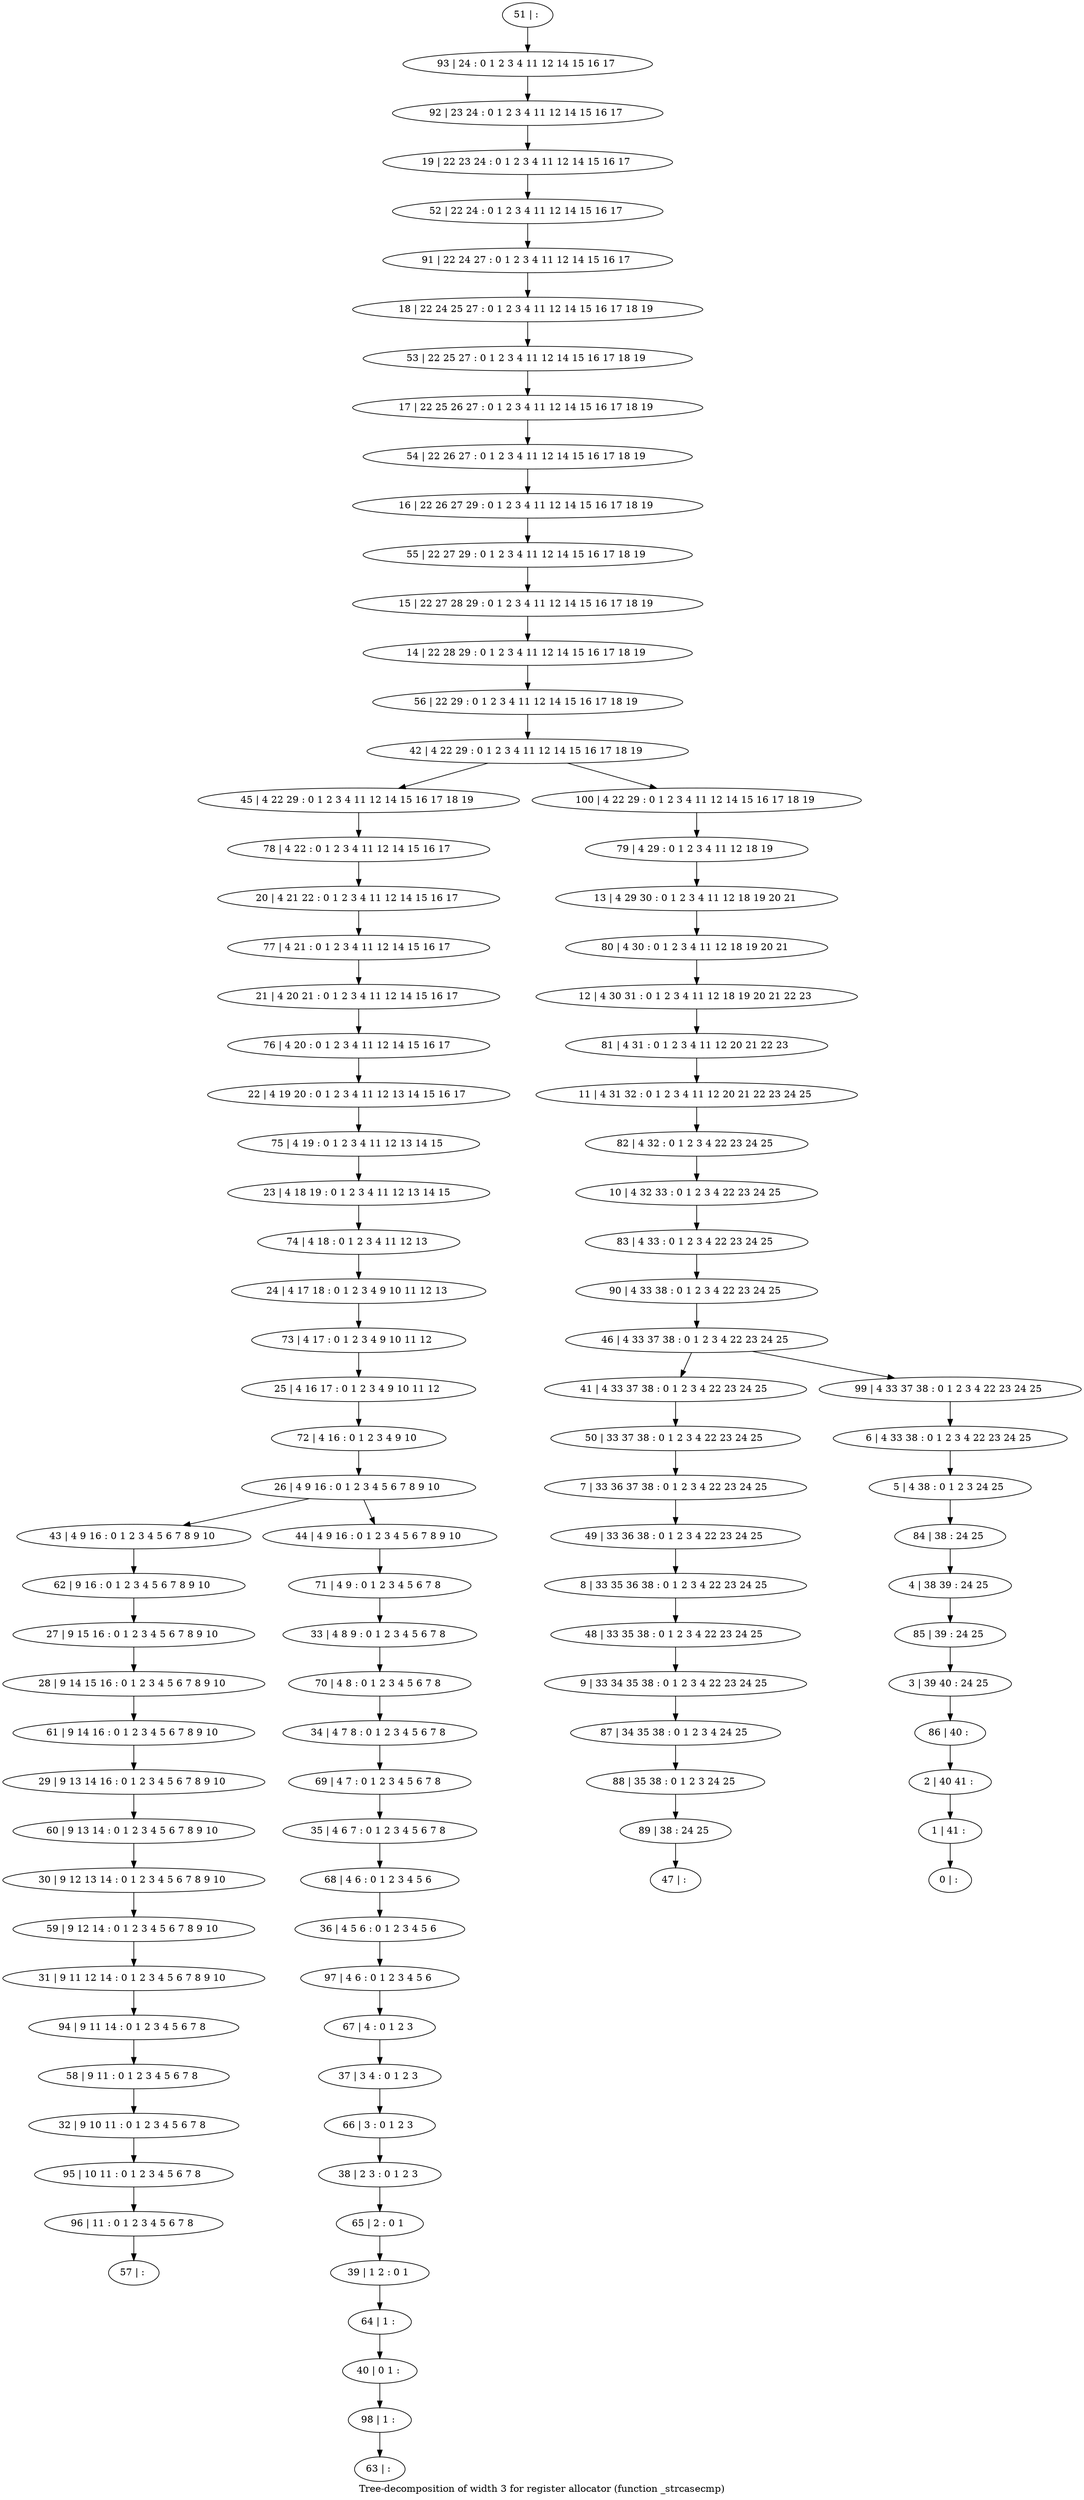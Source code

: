 digraph G {
graph [label="Tree-decomposition of width 3 for register allocator (function _strcasecmp)"]
0[label="0 | : "];
1[label="1 | 41 : "];
2[label="2 | 40 41 : "];
3[label="3 | 39 40 : 24 25 "];
4[label="4 | 38 39 : 24 25 "];
5[label="5 | 4 38 : 0 1 2 3 24 25 "];
6[label="6 | 4 33 38 : 0 1 2 3 4 22 23 24 25 "];
7[label="7 | 33 36 37 38 : 0 1 2 3 4 22 23 24 25 "];
8[label="8 | 33 35 36 38 : 0 1 2 3 4 22 23 24 25 "];
9[label="9 | 33 34 35 38 : 0 1 2 3 4 22 23 24 25 "];
10[label="10 | 4 32 33 : 0 1 2 3 4 22 23 24 25 "];
11[label="11 | 4 31 32 : 0 1 2 3 4 11 12 20 21 22 23 24 25 "];
12[label="12 | 4 30 31 : 0 1 2 3 4 11 12 18 19 20 21 22 23 "];
13[label="13 | 4 29 30 : 0 1 2 3 4 11 12 18 19 20 21 "];
14[label="14 | 22 28 29 : 0 1 2 3 4 11 12 14 15 16 17 18 19 "];
15[label="15 | 22 27 28 29 : 0 1 2 3 4 11 12 14 15 16 17 18 19 "];
16[label="16 | 22 26 27 29 : 0 1 2 3 4 11 12 14 15 16 17 18 19 "];
17[label="17 | 22 25 26 27 : 0 1 2 3 4 11 12 14 15 16 17 18 19 "];
18[label="18 | 22 24 25 27 : 0 1 2 3 4 11 12 14 15 16 17 18 19 "];
19[label="19 | 22 23 24 : 0 1 2 3 4 11 12 14 15 16 17 "];
20[label="20 | 4 21 22 : 0 1 2 3 4 11 12 14 15 16 17 "];
21[label="21 | 4 20 21 : 0 1 2 3 4 11 12 14 15 16 17 "];
22[label="22 | 4 19 20 : 0 1 2 3 4 11 12 13 14 15 16 17 "];
23[label="23 | 4 18 19 : 0 1 2 3 4 11 12 13 14 15 "];
24[label="24 | 4 17 18 : 0 1 2 3 4 9 10 11 12 13 "];
25[label="25 | 4 16 17 : 0 1 2 3 4 9 10 11 12 "];
26[label="26 | 4 9 16 : 0 1 2 3 4 5 6 7 8 9 10 "];
27[label="27 | 9 15 16 : 0 1 2 3 4 5 6 7 8 9 10 "];
28[label="28 | 9 14 15 16 : 0 1 2 3 4 5 6 7 8 9 10 "];
29[label="29 | 9 13 14 16 : 0 1 2 3 4 5 6 7 8 9 10 "];
30[label="30 | 9 12 13 14 : 0 1 2 3 4 5 6 7 8 9 10 "];
31[label="31 | 9 11 12 14 : 0 1 2 3 4 5 6 7 8 9 10 "];
32[label="32 | 9 10 11 : 0 1 2 3 4 5 6 7 8 "];
33[label="33 | 4 8 9 : 0 1 2 3 4 5 6 7 8 "];
34[label="34 | 4 7 8 : 0 1 2 3 4 5 6 7 8 "];
35[label="35 | 4 6 7 : 0 1 2 3 4 5 6 7 8 "];
36[label="36 | 4 5 6 : 0 1 2 3 4 5 6 "];
37[label="37 | 3 4 : 0 1 2 3 "];
38[label="38 | 2 3 : 0 1 2 3 "];
39[label="39 | 1 2 : 0 1 "];
40[label="40 | 0 1 : "];
41[label="41 | 4 33 37 38 : 0 1 2 3 4 22 23 24 25 "];
42[label="42 | 4 22 29 : 0 1 2 3 4 11 12 14 15 16 17 18 19 "];
43[label="43 | 4 9 16 : 0 1 2 3 4 5 6 7 8 9 10 "];
44[label="44 | 4 9 16 : 0 1 2 3 4 5 6 7 8 9 10 "];
45[label="45 | 4 22 29 : 0 1 2 3 4 11 12 14 15 16 17 18 19 "];
46[label="46 | 4 33 37 38 : 0 1 2 3 4 22 23 24 25 "];
47[label="47 | : "];
48[label="48 | 33 35 38 : 0 1 2 3 4 22 23 24 25 "];
49[label="49 | 33 36 38 : 0 1 2 3 4 22 23 24 25 "];
50[label="50 | 33 37 38 : 0 1 2 3 4 22 23 24 25 "];
51[label="51 | : "];
52[label="52 | 22 24 : 0 1 2 3 4 11 12 14 15 16 17 "];
53[label="53 | 22 25 27 : 0 1 2 3 4 11 12 14 15 16 17 18 19 "];
54[label="54 | 22 26 27 : 0 1 2 3 4 11 12 14 15 16 17 18 19 "];
55[label="55 | 22 27 29 : 0 1 2 3 4 11 12 14 15 16 17 18 19 "];
56[label="56 | 22 29 : 0 1 2 3 4 11 12 14 15 16 17 18 19 "];
57[label="57 | : "];
58[label="58 | 9 11 : 0 1 2 3 4 5 6 7 8 "];
59[label="59 | 9 12 14 : 0 1 2 3 4 5 6 7 8 9 10 "];
60[label="60 | 9 13 14 : 0 1 2 3 4 5 6 7 8 9 10 "];
61[label="61 | 9 14 16 : 0 1 2 3 4 5 6 7 8 9 10 "];
62[label="62 | 9 16 : 0 1 2 3 4 5 6 7 8 9 10 "];
63[label="63 | : "];
64[label="64 | 1 : "];
65[label="65 | 2 : 0 1 "];
66[label="66 | 3 : 0 1 2 3 "];
67[label="67 | 4 : 0 1 2 3 "];
68[label="68 | 4 6 : 0 1 2 3 4 5 6 "];
69[label="69 | 4 7 : 0 1 2 3 4 5 6 7 8 "];
70[label="70 | 4 8 : 0 1 2 3 4 5 6 7 8 "];
71[label="71 | 4 9 : 0 1 2 3 4 5 6 7 8 "];
72[label="72 | 4 16 : 0 1 2 3 4 9 10 "];
73[label="73 | 4 17 : 0 1 2 3 4 9 10 11 12 "];
74[label="74 | 4 18 : 0 1 2 3 4 11 12 13 "];
75[label="75 | 4 19 : 0 1 2 3 4 11 12 13 14 15 "];
76[label="76 | 4 20 : 0 1 2 3 4 11 12 14 15 16 17 "];
77[label="77 | 4 21 : 0 1 2 3 4 11 12 14 15 16 17 "];
78[label="78 | 4 22 : 0 1 2 3 4 11 12 14 15 16 17 "];
79[label="79 | 4 29 : 0 1 2 3 4 11 12 18 19 "];
80[label="80 | 4 30 : 0 1 2 3 4 11 12 18 19 20 21 "];
81[label="81 | 4 31 : 0 1 2 3 4 11 12 20 21 22 23 "];
82[label="82 | 4 32 : 0 1 2 3 4 22 23 24 25 "];
83[label="83 | 4 33 : 0 1 2 3 4 22 23 24 25 "];
84[label="84 | 38 : 24 25 "];
85[label="85 | 39 : 24 25 "];
86[label="86 | 40 : "];
87[label="87 | 34 35 38 : 0 1 2 3 4 24 25 "];
88[label="88 | 35 38 : 0 1 2 3 24 25 "];
89[label="89 | 38 : 24 25 "];
90[label="90 | 4 33 38 : 0 1 2 3 4 22 23 24 25 "];
91[label="91 | 22 24 27 : 0 1 2 3 4 11 12 14 15 16 17 "];
92[label="92 | 23 24 : 0 1 2 3 4 11 12 14 15 16 17 "];
93[label="93 | 24 : 0 1 2 3 4 11 12 14 15 16 17 "];
94[label="94 | 9 11 14 : 0 1 2 3 4 5 6 7 8 "];
95[label="95 | 10 11 : 0 1 2 3 4 5 6 7 8 "];
96[label="96 | 11 : 0 1 2 3 4 5 6 7 8 "];
97[label="97 | 4 6 : 0 1 2 3 4 5 6 "];
98[label="98 | 1 : "];
99[label="99 | 4 33 37 38 : 0 1 2 3 4 22 23 24 25 "];
100[label="100 | 4 22 29 : 0 1 2 3 4 11 12 14 15 16 17 18 19 "];
27->28 ;
26->43 ;
26->44 ;
48->9 ;
8->48 ;
49->8 ;
7->49 ;
50->7 ;
41->50 ;
58->32 ;
59->31 ;
30->59 ;
60->30 ;
29->60 ;
61->29 ;
28->61 ;
62->27 ;
43->62 ;
64->40 ;
39->64 ;
65->39 ;
38->65 ;
66->38 ;
37->66 ;
67->37 ;
68->36 ;
35->68 ;
69->35 ;
34->69 ;
70->34 ;
33->70 ;
71->33 ;
44->71 ;
72->26 ;
25->72 ;
73->25 ;
24->73 ;
74->24 ;
23->74 ;
75->23 ;
22->75 ;
76->22 ;
21->76 ;
77->21 ;
20->77 ;
78->20 ;
45->78 ;
9->87 ;
87->88 ;
89->47 ;
88->89 ;
94->58 ;
31->94 ;
32->95 ;
96->57 ;
95->96 ;
97->67 ;
36->97 ;
98->63 ;
40->98 ;
51->93 ;
93->92 ;
92->19 ;
19->52 ;
52->91 ;
91->18 ;
18->53 ;
53->17 ;
17->54 ;
54->16 ;
16->55 ;
55->15 ;
15->14 ;
14->56 ;
56->42 ;
79->13 ;
13->80 ;
80->12 ;
12->81 ;
81->11 ;
11->82 ;
82->10 ;
10->83 ;
83->90 ;
90->46 ;
6->5 ;
5->84 ;
84->4 ;
4->85 ;
85->3 ;
3->86 ;
86->2 ;
2->1 ;
1->0 ;
99->6 ;
100->79 ;
46->41 ;
46->99 ;
42->45 ;
42->100 ;
}
